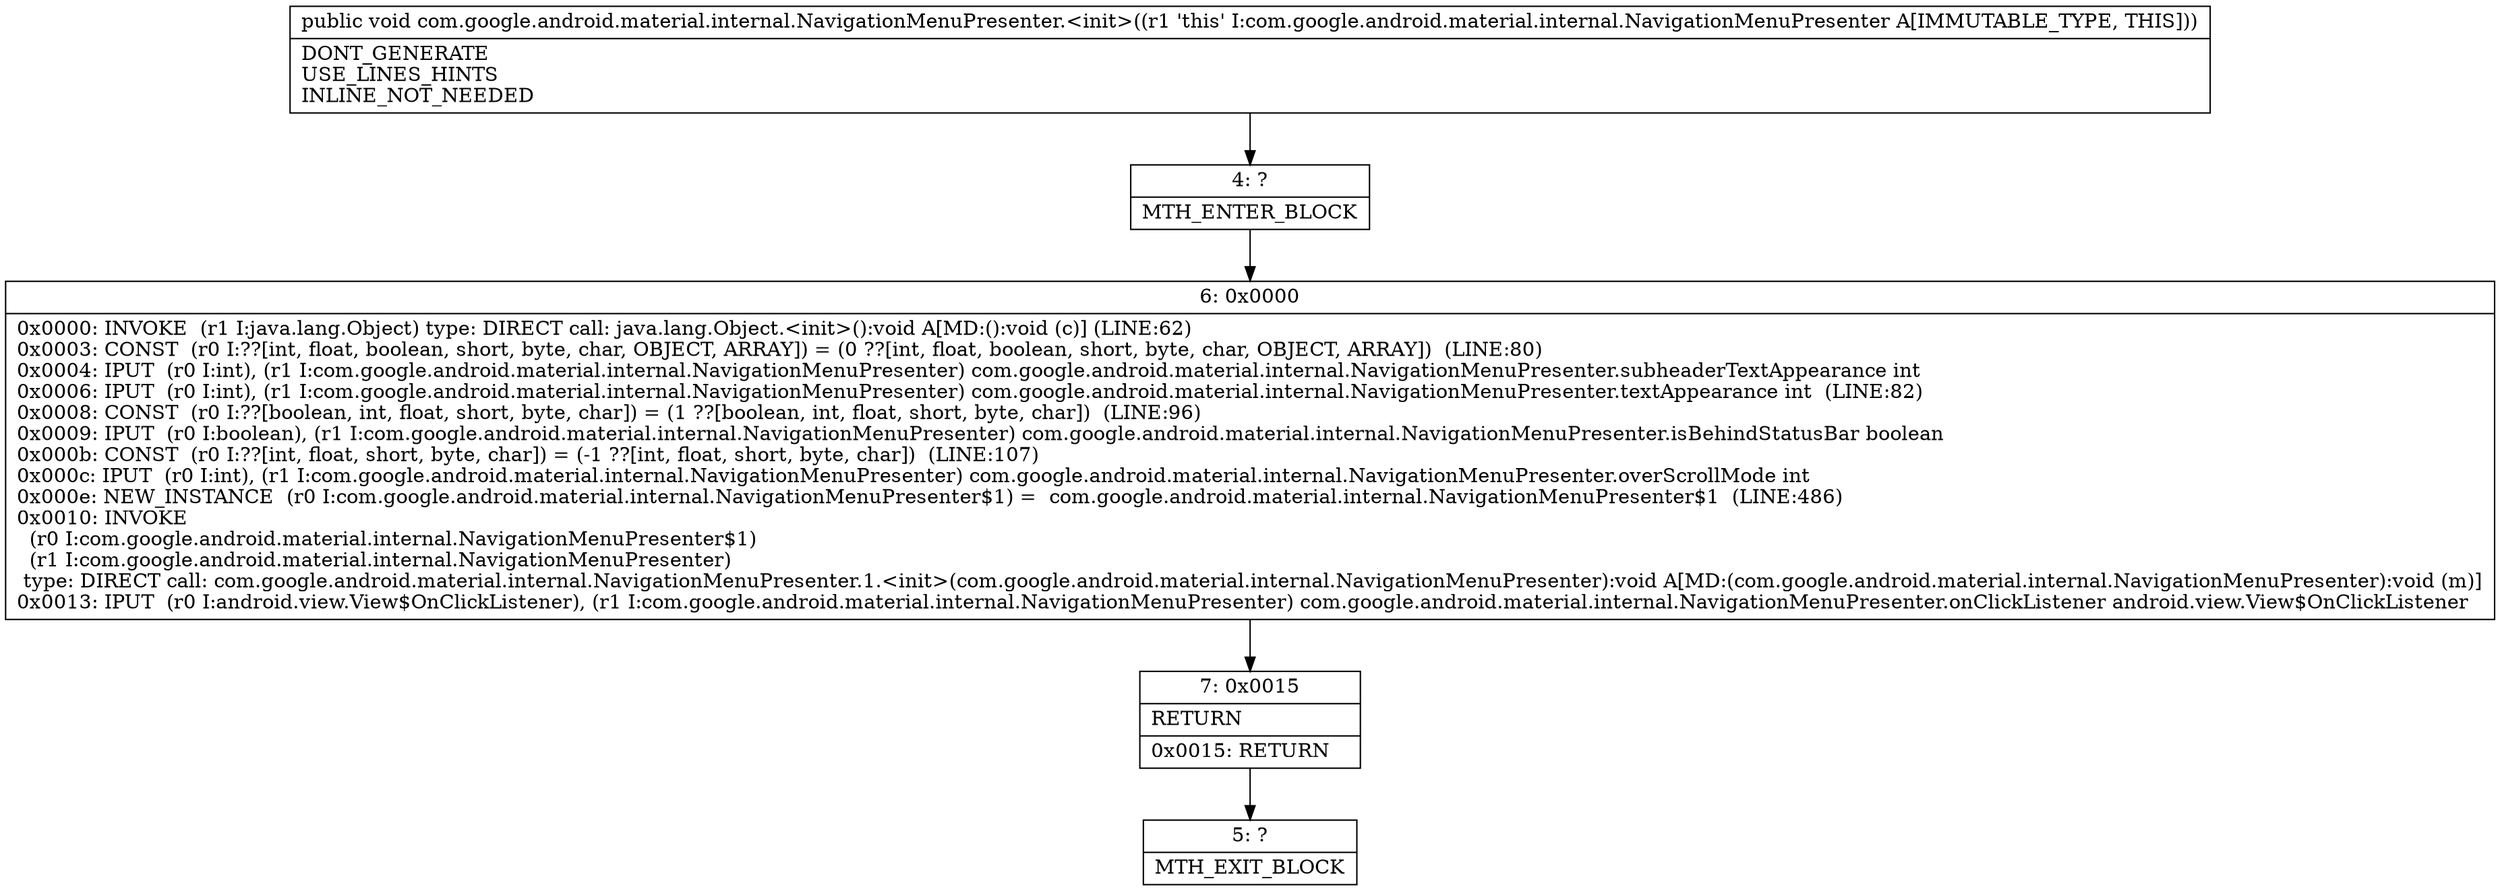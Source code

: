 digraph "CFG forcom.google.android.material.internal.NavigationMenuPresenter.\<init\>()V" {
Node_4 [shape=record,label="{4\:\ ?|MTH_ENTER_BLOCK\l}"];
Node_6 [shape=record,label="{6\:\ 0x0000|0x0000: INVOKE  (r1 I:java.lang.Object) type: DIRECT call: java.lang.Object.\<init\>():void A[MD:():void (c)] (LINE:62)\l0x0003: CONST  (r0 I:??[int, float, boolean, short, byte, char, OBJECT, ARRAY]) = (0 ??[int, float, boolean, short, byte, char, OBJECT, ARRAY])  (LINE:80)\l0x0004: IPUT  (r0 I:int), (r1 I:com.google.android.material.internal.NavigationMenuPresenter) com.google.android.material.internal.NavigationMenuPresenter.subheaderTextAppearance int \l0x0006: IPUT  (r0 I:int), (r1 I:com.google.android.material.internal.NavigationMenuPresenter) com.google.android.material.internal.NavigationMenuPresenter.textAppearance int  (LINE:82)\l0x0008: CONST  (r0 I:??[boolean, int, float, short, byte, char]) = (1 ??[boolean, int, float, short, byte, char])  (LINE:96)\l0x0009: IPUT  (r0 I:boolean), (r1 I:com.google.android.material.internal.NavigationMenuPresenter) com.google.android.material.internal.NavigationMenuPresenter.isBehindStatusBar boolean \l0x000b: CONST  (r0 I:??[int, float, short, byte, char]) = (\-1 ??[int, float, short, byte, char])  (LINE:107)\l0x000c: IPUT  (r0 I:int), (r1 I:com.google.android.material.internal.NavigationMenuPresenter) com.google.android.material.internal.NavigationMenuPresenter.overScrollMode int \l0x000e: NEW_INSTANCE  (r0 I:com.google.android.material.internal.NavigationMenuPresenter$1) =  com.google.android.material.internal.NavigationMenuPresenter$1  (LINE:486)\l0x0010: INVOKE  \l  (r0 I:com.google.android.material.internal.NavigationMenuPresenter$1)\l  (r1 I:com.google.android.material.internal.NavigationMenuPresenter)\l type: DIRECT call: com.google.android.material.internal.NavigationMenuPresenter.1.\<init\>(com.google.android.material.internal.NavigationMenuPresenter):void A[MD:(com.google.android.material.internal.NavigationMenuPresenter):void (m)]\l0x0013: IPUT  (r0 I:android.view.View$OnClickListener), (r1 I:com.google.android.material.internal.NavigationMenuPresenter) com.google.android.material.internal.NavigationMenuPresenter.onClickListener android.view.View$OnClickListener \l}"];
Node_7 [shape=record,label="{7\:\ 0x0015|RETURN\l|0x0015: RETURN   \l}"];
Node_5 [shape=record,label="{5\:\ ?|MTH_EXIT_BLOCK\l}"];
MethodNode[shape=record,label="{public void com.google.android.material.internal.NavigationMenuPresenter.\<init\>((r1 'this' I:com.google.android.material.internal.NavigationMenuPresenter A[IMMUTABLE_TYPE, THIS]))  | DONT_GENERATE\lUSE_LINES_HINTS\lINLINE_NOT_NEEDED\l}"];
MethodNode -> Node_4;Node_4 -> Node_6;
Node_6 -> Node_7;
Node_7 -> Node_5;
}

